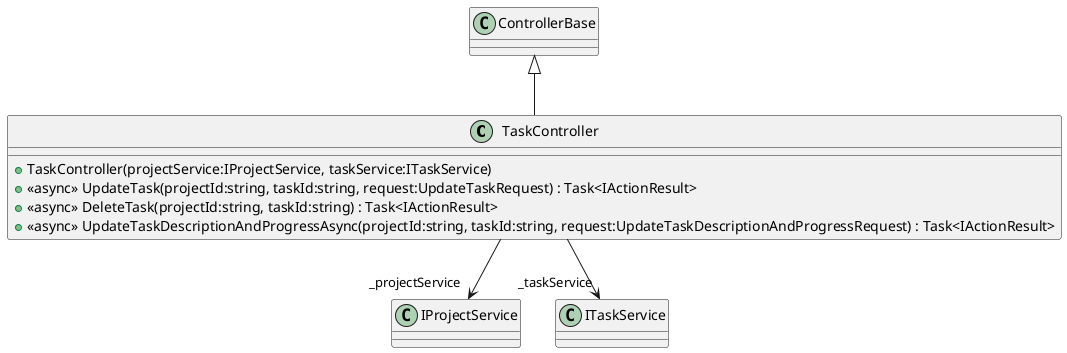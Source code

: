 @startuml
class TaskController {
    + TaskController(projectService:IProjectService, taskService:ITaskService)
    + <<async>> UpdateTask(projectId:string, taskId:string, request:UpdateTaskRequest) : Task<IActionResult>
    + <<async>> DeleteTask(projectId:string, taskId:string) : Task<IActionResult>
    + <<async>> UpdateTaskDescriptionAndProgressAsync(projectId:string, taskId:string, request:UpdateTaskDescriptionAndProgressRequest) : Task<IActionResult>
}
ControllerBase <|-- TaskController
TaskController --> "_projectService" IProjectService
TaskController --> "_taskService" ITaskService
@enduml
